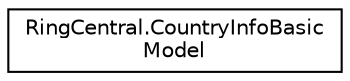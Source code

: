 digraph "Graphical Class Hierarchy"
{
 // LATEX_PDF_SIZE
  edge [fontname="Helvetica",fontsize="10",labelfontname="Helvetica",labelfontsize="10"];
  node [fontname="Helvetica",fontsize="10",shape=record];
  rankdir="LR";
  Node0 [label="RingCentral.CountryInfoBasic\lModel",height=0.2,width=0.4,color="black", fillcolor="white", style="filled",URL="$classRingCentral_1_1CountryInfoBasicModel.html",tooltip=" "];
}
